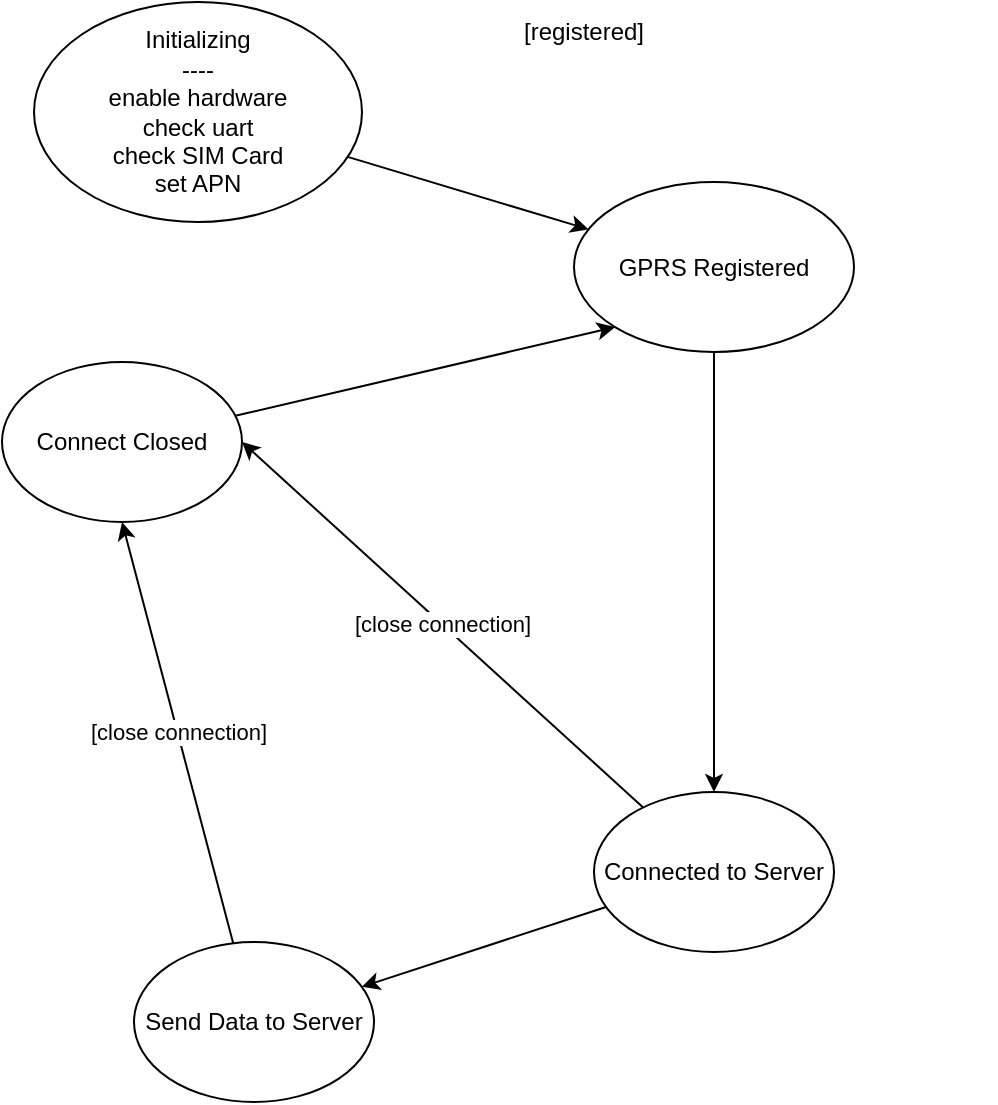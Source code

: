 <mxfile version="24.6.4" type="device">
  <diagram name="Seite-1" id="H2CJXvHlaR7_XK_YT_aU">
    <mxGraphModel dx="2074" dy="1196" grid="1" gridSize="10" guides="1" tooltips="1" connect="1" arrows="1" fold="1" page="1" pageScale="1" pageWidth="827" pageHeight="1169" math="0" shadow="0">
      <root>
        <mxCell id="0" />
        <mxCell id="1" parent="0" />
        <mxCell id="T58hPcOVJgQPBu5HawP4-36" value="" style="edgeStyle=none;rounded=0;orthogonalLoop=1;jettySize=auto;html=1;" edge="1" parent="1" source="T58hPcOVJgQPBu5HawP4-1" target="T58hPcOVJgQPBu5HawP4-35">
          <mxGeometry relative="1" as="geometry" />
        </mxCell>
        <mxCell id="T58hPcOVJgQPBu5HawP4-1" value="Initializing&lt;div&gt;----&lt;/div&gt;&lt;div&gt;enable hardware&lt;/div&gt;&lt;div&gt;check uart&lt;/div&gt;&lt;div&gt;check SIM Card&lt;/div&gt;&lt;div&gt;set APN&lt;/div&gt;" style="ellipse;whiteSpace=wrap;html=1;" vertex="1" parent="1">
          <mxGeometry x="370" y="220" width="164" height="110" as="geometry" />
        </mxCell>
        <mxCell id="T58hPcOVJgQPBu5HawP4-33" style="edgeStyle=none;rounded=0;orthogonalLoop=1;jettySize=auto;html=1;" edge="1" parent="1" source="T58hPcOVJgQPBu5HawP4-19" target="T58hPcOVJgQPBu5HawP4-26">
          <mxGeometry relative="1" as="geometry" />
        </mxCell>
        <mxCell id="T58hPcOVJgQPBu5HawP4-60" value="[close connection]" style="edgeStyle=none;rounded=0;orthogonalLoop=1;jettySize=auto;html=1;entryX=1;entryY=0.5;entryDx=0;entryDy=0;" edge="1" parent="1" source="T58hPcOVJgQPBu5HawP4-19" target="T58hPcOVJgQPBu5HawP4-27">
          <mxGeometry relative="1" as="geometry" />
        </mxCell>
        <mxCell id="T58hPcOVJgQPBu5HawP4-19" value="Connected to Server" style="ellipse;whiteSpace=wrap;html=1;" vertex="1" parent="1">
          <mxGeometry x="650" y="615" width="120" height="80" as="geometry" />
        </mxCell>
        <mxCell id="T58hPcOVJgQPBu5HawP4-34" value="&lt;span style=&quot;color: rgb(0, 0, 0); font-family: Helvetica; font-size: 11px; font-style: normal; font-variant-ligatures: normal; font-variant-caps: normal; font-weight: 400; letter-spacing: normal; orphans: 2; text-align: center; text-indent: 0px; text-transform: none; widows: 2; word-spacing: 0px; -webkit-text-stroke-width: 0px; white-space: nowrap; background-color: rgb(255, 255, 255); text-decoration-thickness: initial; text-decoration-style: initial; text-decoration-color: initial; display: inline !important; float: none;&quot;&gt;[close connection]&lt;/span&gt;" style="edgeStyle=none;rounded=0;orthogonalLoop=1;jettySize=auto;html=1;entryX=0.5;entryY=1;entryDx=0;entryDy=0;" edge="1" parent="1" source="T58hPcOVJgQPBu5HawP4-26" target="T58hPcOVJgQPBu5HawP4-27">
          <mxGeometry relative="1" as="geometry" />
        </mxCell>
        <mxCell id="T58hPcOVJgQPBu5HawP4-26" value="Send Data to Server" style="ellipse;whiteSpace=wrap;html=1;" vertex="1" parent="1">
          <mxGeometry x="420" y="690" width="120" height="80" as="geometry" />
        </mxCell>
        <mxCell id="T58hPcOVJgQPBu5HawP4-63" style="edgeStyle=none;rounded=0;orthogonalLoop=1;jettySize=auto;html=1;entryX=0;entryY=1;entryDx=0;entryDy=0;" edge="1" parent="1" source="T58hPcOVJgQPBu5HawP4-27" target="T58hPcOVJgQPBu5HawP4-35">
          <mxGeometry relative="1" as="geometry" />
        </mxCell>
        <mxCell id="T58hPcOVJgQPBu5HawP4-27" value="Connect Closed" style="ellipse;whiteSpace=wrap;html=1;" vertex="1" parent="1">
          <mxGeometry x="354" y="400" width="120" height="80" as="geometry" />
        </mxCell>
        <mxCell id="T58hPcOVJgQPBu5HawP4-62" style="edgeStyle=none;rounded=0;orthogonalLoop=1;jettySize=auto;html=1;entryX=0.5;entryY=0;entryDx=0;entryDy=0;" edge="1" parent="1" source="T58hPcOVJgQPBu5HawP4-35" target="T58hPcOVJgQPBu5HawP4-19">
          <mxGeometry relative="1" as="geometry" />
        </mxCell>
        <mxCell id="T58hPcOVJgQPBu5HawP4-35" value="GPRS Registered" style="ellipse;whiteSpace=wrap;html=1;" vertex="1" parent="1">
          <mxGeometry x="640" y="310" width="140" height="85" as="geometry" />
        </mxCell>
        <mxCell id="T58hPcOVJgQPBu5HawP4-39" value="[registered]" style="text;html=1;align=center;verticalAlign=middle;whiteSpace=wrap;rounded=0;" vertex="1" parent="1">
          <mxGeometry x="590" y="220" width="110" height="30" as="geometry" />
        </mxCell>
        <mxCell id="T58hPcOVJgQPBu5HawP4-57" style="edgeStyle=none;rounded=0;orthogonalLoop=1;jettySize=auto;html=1;exitX=0.25;exitY=0;exitDx=0;exitDy=0;" edge="1" parent="1">
          <mxGeometry relative="1" as="geometry">
            <mxPoint x="842.5" y="245" as="sourcePoint" />
            <mxPoint x="842.5" y="245" as="targetPoint" />
          </mxGeometry>
        </mxCell>
      </root>
    </mxGraphModel>
  </diagram>
</mxfile>
